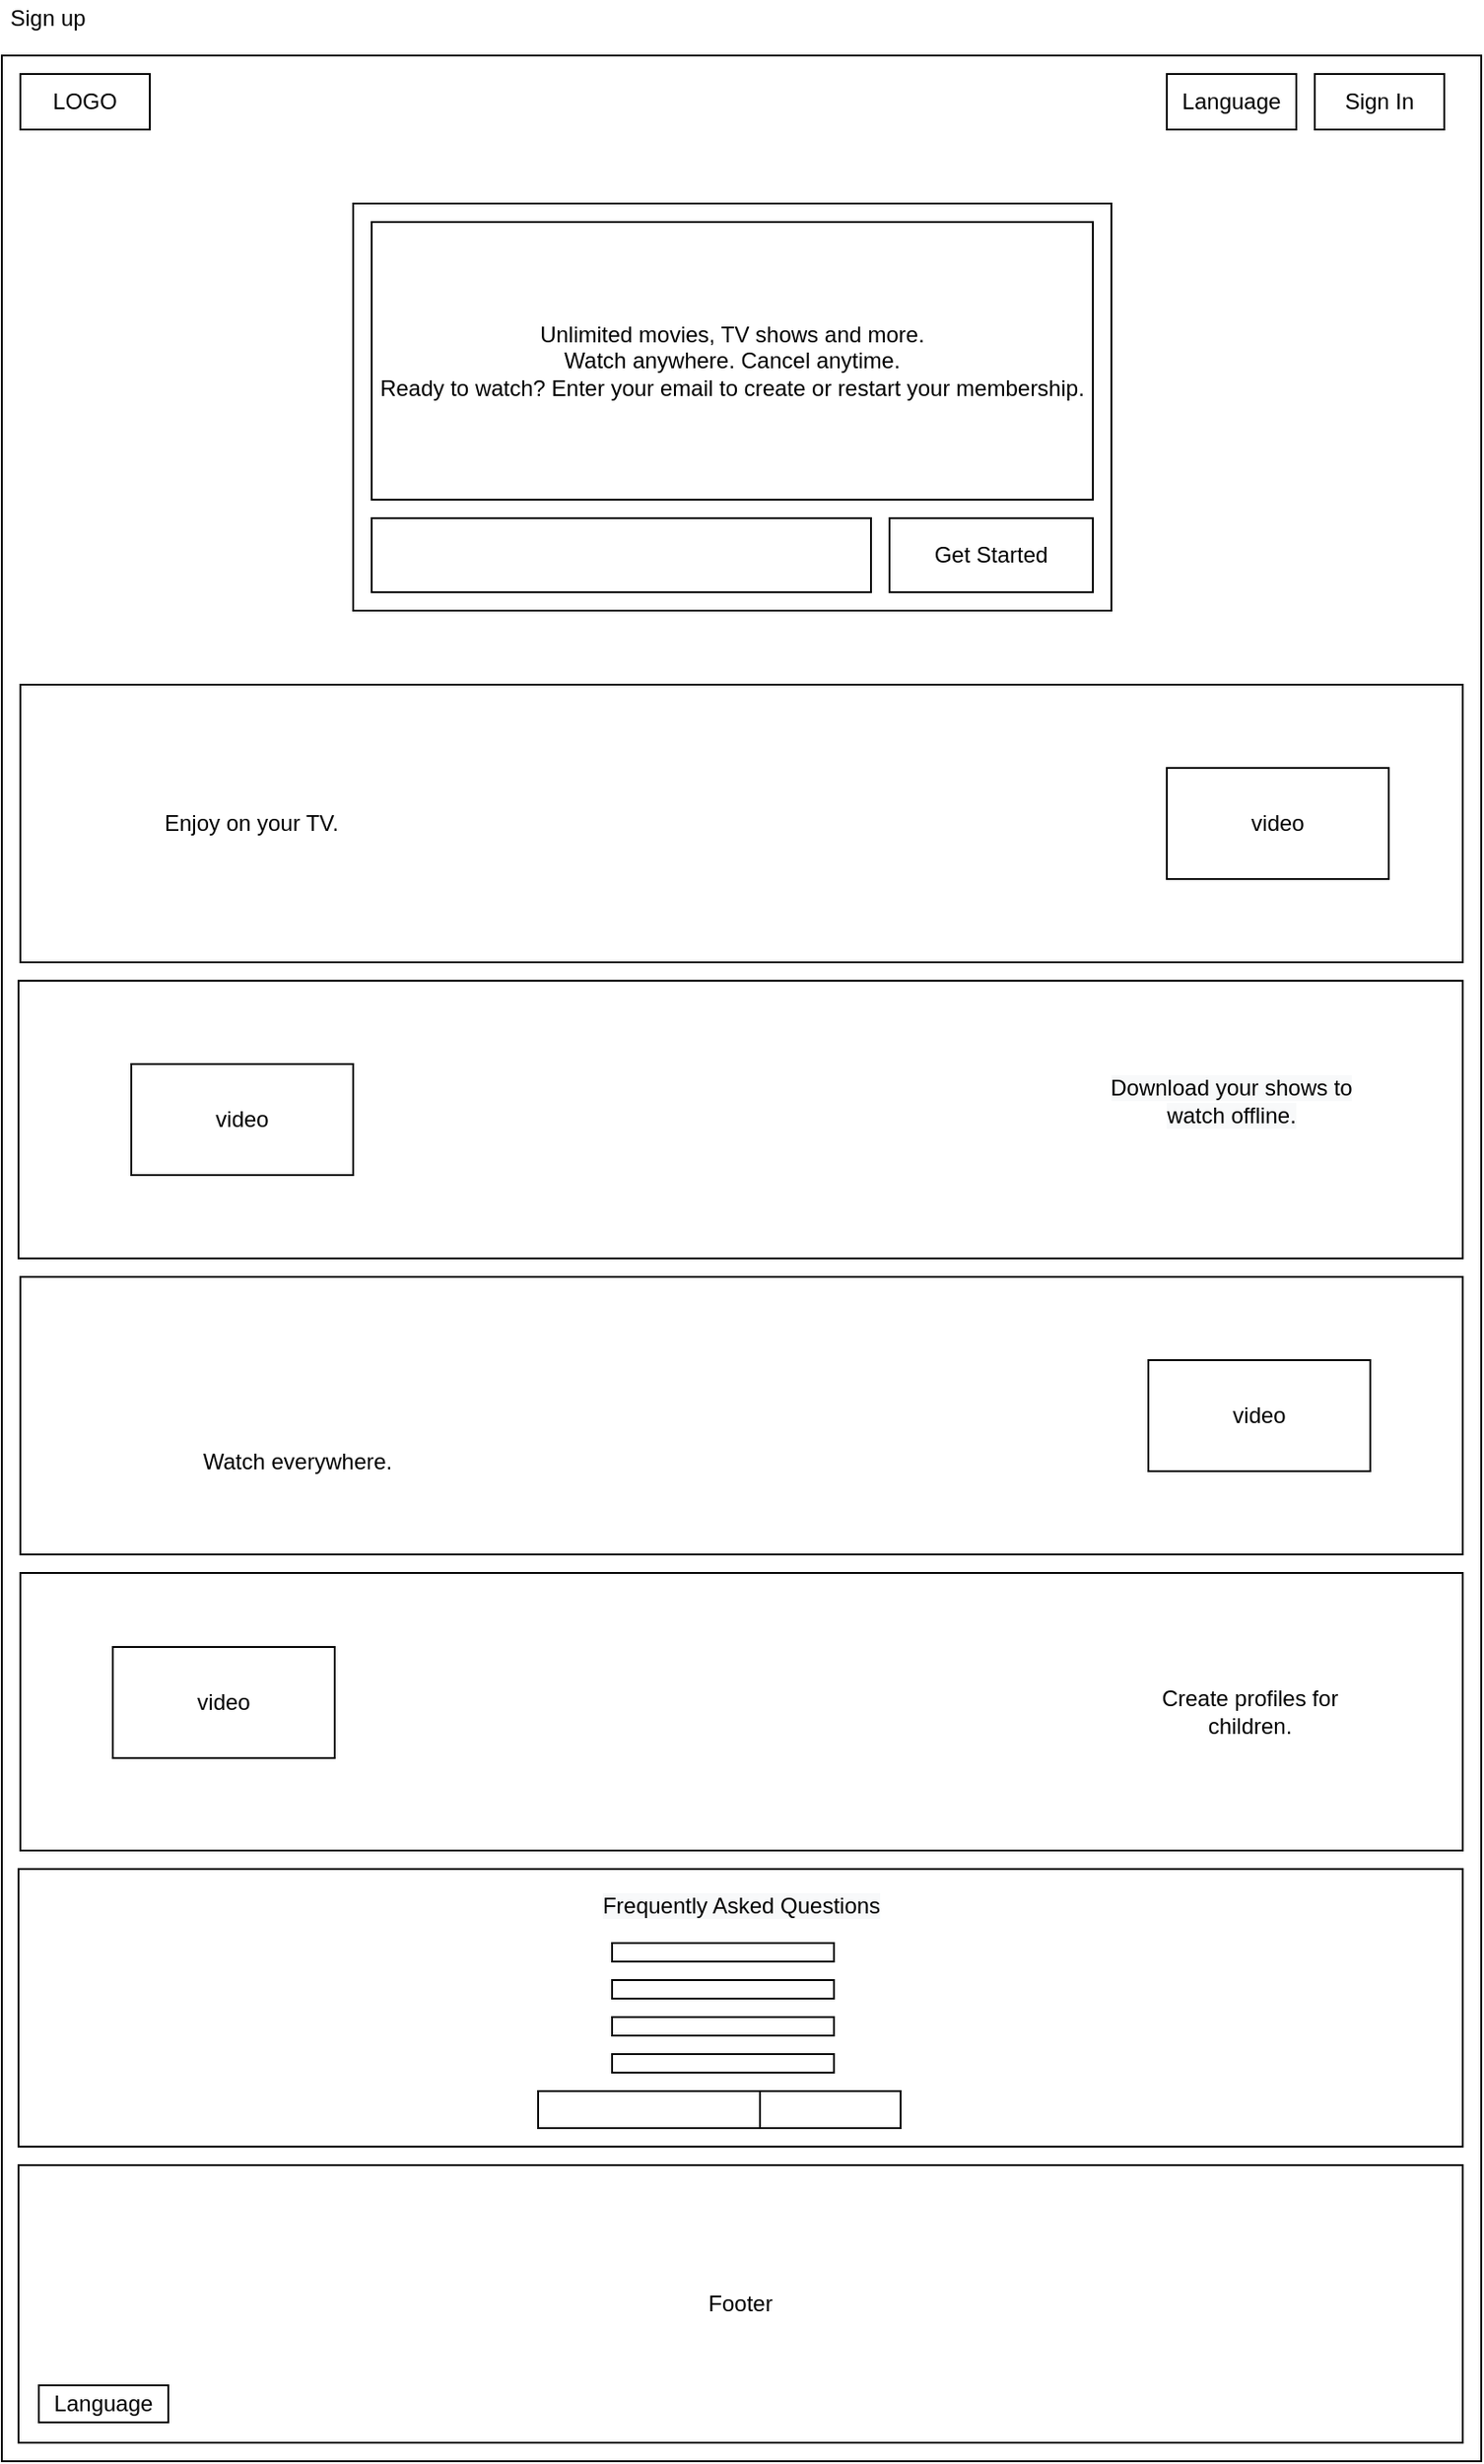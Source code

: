 <mxfile version="14.9.6" type="device"><diagram id="viaTdcs6kVMLQZ2I-JED" name="Page-1"><mxGraphModel dx="868" dy="1619" grid="1" gridSize="10" guides="1" tooltips="1" connect="1" arrows="1" fold="1" page="1" pageScale="1" pageWidth="827" pageHeight="1169" math="0" shadow="0"><root><mxCell id="0"/><mxCell id="1" parent="0"/><mxCell id="5i_k0e1gGC741k6fHkVk-1" value="" style="rounded=0;whiteSpace=wrap;html=1;" parent="1" vertex="1"><mxGeometry x="20" y="20" width="800" height="1300" as="geometry"/></mxCell><mxCell id="5i_k0e1gGC741k6fHkVk-2" value="Sign up" style="text;html=1;strokeColor=none;fillColor=none;align=center;verticalAlign=middle;whiteSpace=wrap;rounded=0;" parent="1" vertex="1"><mxGeometry x="20" y="-10" width="50" height="20" as="geometry"/></mxCell><mxCell id="5i_k0e1gGC741k6fHkVk-3" value="LOGO" style="rounded=0;whiteSpace=wrap;html=1;" parent="1" vertex="1"><mxGeometry x="30" y="30" width="70" height="30" as="geometry"/></mxCell><mxCell id="5i_k0e1gGC741k6fHkVk-4" value="Language" style="rounded=0;whiteSpace=wrap;html=1;" parent="1" vertex="1"><mxGeometry x="650" y="30" width="70" height="30" as="geometry"/></mxCell><mxCell id="5i_k0e1gGC741k6fHkVk-5" value="Sign In" style="rounded=0;whiteSpace=wrap;html=1;" parent="1" vertex="1"><mxGeometry x="730" y="30" width="70" height="30" as="geometry"/></mxCell><mxCell id="5i_k0e1gGC741k6fHkVk-6" value="" style="rounded=0;whiteSpace=wrap;html=1;" parent="1" vertex="1"><mxGeometry x="210" y="100" width="410" height="220" as="geometry"/></mxCell><mxCell id="5i_k0e1gGC741k6fHkVk-7" value="Unlimited movies, TV shows and more. &lt;br&gt;Watch anywhere. Cancel anytime. &lt;br&gt;Ready to watch? Enter your email to create or restart your membership." style="rounded=0;whiteSpace=wrap;html=1;" parent="1" vertex="1"><mxGeometry x="220" y="110" width="390" height="150" as="geometry"/></mxCell><mxCell id="5i_k0e1gGC741k6fHkVk-8" value="" style="rounded=0;whiteSpace=wrap;html=1;" parent="1" vertex="1"><mxGeometry x="220" y="270" width="270" height="40" as="geometry"/></mxCell><mxCell id="5i_k0e1gGC741k6fHkVk-9" value="Get Started" style="rounded=0;whiteSpace=wrap;html=1;" parent="1" vertex="1"><mxGeometry x="500" y="270" width="110" height="40" as="geometry"/></mxCell><mxCell id="5i_k0e1gGC741k6fHkVk-10" value="" style="rounded=0;whiteSpace=wrap;html=1;" parent="1" vertex="1"><mxGeometry x="30" y="360" width="780" height="150" as="geometry"/></mxCell><mxCell id="5i_k0e1gGC741k6fHkVk-11" value="Footer" style="rounded=0;whiteSpace=wrap;html=1;" parent="1" vertex="1"><mxGeometry x="29" y="1160" width="781" height="150" as="geometry"/></mxCell><mxCell id="5i_k0e1gGC741k6fHkVk-12" value="" style="rounded=0;whiteSpace=wrap;html=1;" parent="1" vertex="1"><mxGeometry x="29" y="520" width="781" height="150" as="geometry"/></mxCell><mxCell id="5i_k0e1gGC741k6fHkVk-13" value="" style="rounded=0;whiteSpace=wrap;html=1;" parent="1" vertex="1"><mxGeometry x="30" y="840" width="780" height="150" as="geometry"/></mxCell><mxCell id="5i_k0e1gGC741k6fHkVk-14" value="" style="rounded=0;whiteSpace=wrap;html=1;" parent="1" vertex="1"><mxGeometry x="30" y="680" width="780" height="150" as="geometry"/></mxCell><mxCell id="5i_k0e1gGC741k6fHkVk-15" value="" style="rounded=0;whiteSpace=wrap;html=1;" parent="1" vertex="1"><mxGeometry x="29" y="1000" width="781" height="150" as="geometry"/></mxCell><mxCell id="5i_k0e1gGC741k6fHkVk-16" value="Language" style="rounded=0;whiteSpace=wrap;html=1;" parent="1" vertex="1"><mxGeometry x="40" y="1279" width="70" height="20" as="geometry"/></mxCell><mxCell id="5i_k0e1gGC741k6fHkVk-17" value="" style="rounded=0;whiteSpace=wrap;html=1;" parent="1" vertex="1"><mxGeometry x="310" y="1120" width="120" height="20" as="geometry"/></mxCell><mxCell id="5i_k0e1gGC741k6fHkVk-18" value="" style="rounded=0;whiteSpace=wrap;html=1;" parent="1" vertex="1"><mxGeometry x="430" y="1120" width="76" height="20" as="geometry"/></mxCell><mxCell id="54WAoN6G4IhMjHSF7gVL-1" value="Enjoy on your TV." style="text;html=1;strokeColor=none;fillColor=none;align=center;verticalAlign=middle;whiteSpace=wrap;rounded=0;" vertex="1" parent="1"><mxGeometry x="100" y="425" width="110" height="20" as="geometry"/></mxCell><mxCell id="54WAoN6G4IhMjHSF7gVL-2" value="video" style="rounded=0;whiteSpace=wrap;html=1;" vertex="1" parent="1"><mxGeometry x="650" y="405" width="120" height="60" as="geometry"/></mxCell><mxCell id="54WAoN6G4IhMjHSF7gVL-3" value="&#10;&#10;&lt;span style=&quot;color: rgb(0, 0, 0); font-family: helvetica; font-size: 12px; font-style: normal; font-weight: 400; letter-spacing: normal; text-align: center; text-indent: 0px; text-transform: none; word-spacing: 0px; background-color: rgb(248, 249, 250); display: inline; float: none;&quot;&gt;Download your shows to watch offline.&lt;/span&gt;&#10;&#10;" style="text;html=1;strokeColor=none;fillColor=none;align=center;verticalAlign=middle;whiteSpace=wrap;rounded=0;" vertex="1" parent="1"><mxGeometry x="610" y="575" width="150" height="20" as="geometry"/></mxCell><mxCell id="54WAoN6G4IhMjHSF7gVL-4" value="video" style="rounded=0;whiteSpace=wrap;html=1;" vertex="1" parent="1"><mxGeometry x="90" y="565" width="120" height="60" as="geometry"/></mxCell><mxCell id="54WAoN6G4IhMjHSF7gVL-5" value="Watch everywhere." style="text;html=1;strokeColor=none;fillColor=none;align=center;verticalAlign=middle;whiteSpace=wrap;rounded=0;" vertex="1" parent="1"><mxGeometry x="120" y="770" width="120" height="20" as="geometry"/></mxCell><mxCell id="54WAoN6G4IhMjHSF7gVL-7" value="video" style="rounded=0;whiteSpace=wrap;html=1;" vertex="1" parent="1"><mxGeometry x="640" y="725" width="120" height="60" as="geometry"/></mxCell><mxCell id="54WAoN6G4IhMjHSF7gVL-8" value="Create profiles for children." style="text;html=1;strokeColor=none;fillColor=none;align=center;verticalAlign=middle;whiteSpace=wrap;rounded=0;" vertex="1" parent="1"><mxGeometry x="630" y="905" width="130" height="20" as="geometry"/></mxCell><mxCell id="54WAoN6G4IhMjHSF7gVL-9" value="video" style="rounded=0;whiteSpace=wrap;html=1;" vertex="1" parent="1"><mxGeometry x="80" y="880" width="120" height="60" as="geometry"/></mxCell><mxCell id="54WAoN6G4IhMjHSF7gVL-10" value="&#10;&#10;&lt;span style=&quot;color: rgb(0, 0, 0); font-family: helvetica; font-size: 12px; font-style: normal; font-weight: 400; letter-spacing: normal; text-align: center; text-indent: 0px; text-transform: none; word-spacing: 0px; background-color: rgb(248, 249, 250); display: inline; float: none;&quot;&gt;Frequently Asked Questions&lt;/span&gt;&#10;&#10;" style="text;html=1;strokeColor=none;fillColor=none;align=center;verticalAlign=middle;whiteSpace=wrap;rounded=0;" vertex="1" parent="1"><mxGeometry x="335" y="1010" width="170" height="20" as="geometry"/></mxCell><mxCell id="54WAoN6G4IhMjHSF7gVL-13" value="" style="rounded=0;whiteSpace=wrap;html=1;" vertex="1" parent="1"><mxGeometry x="350" y="1040" width="120" height="10" as="geometry"/></mxCell><mxCell id="54WAoN6G4IhMjHSF7gVL-14" value="" style="rounded=0;whiteSpace=wrap;html=1;" vertex="1" parent="1"><mxGeometry x="350" y="1060" width="120" height="10" as="geometry"/></mxCell><mxCell id="54WAoN6G4IhMjHSF7gVL-15" value="" style="rounded=0;whiteSpace=wrap;html=1;" vertex="1" parent="1"><mxGeometry x="350" y="1080" width="120" height="10" as="geometry"/></mxCell><mxCell id="54WAoN6G4IhMjHSF7gVL-16" value="" style="rounded=0;whiteSpace=wrap;html=1;" vertex="1" parent="1"><mxGeometry x="350" y="1100" width="120" height="10" as="geometry"/></mxCell></root></mxGraphModel></diagram></mxfile>